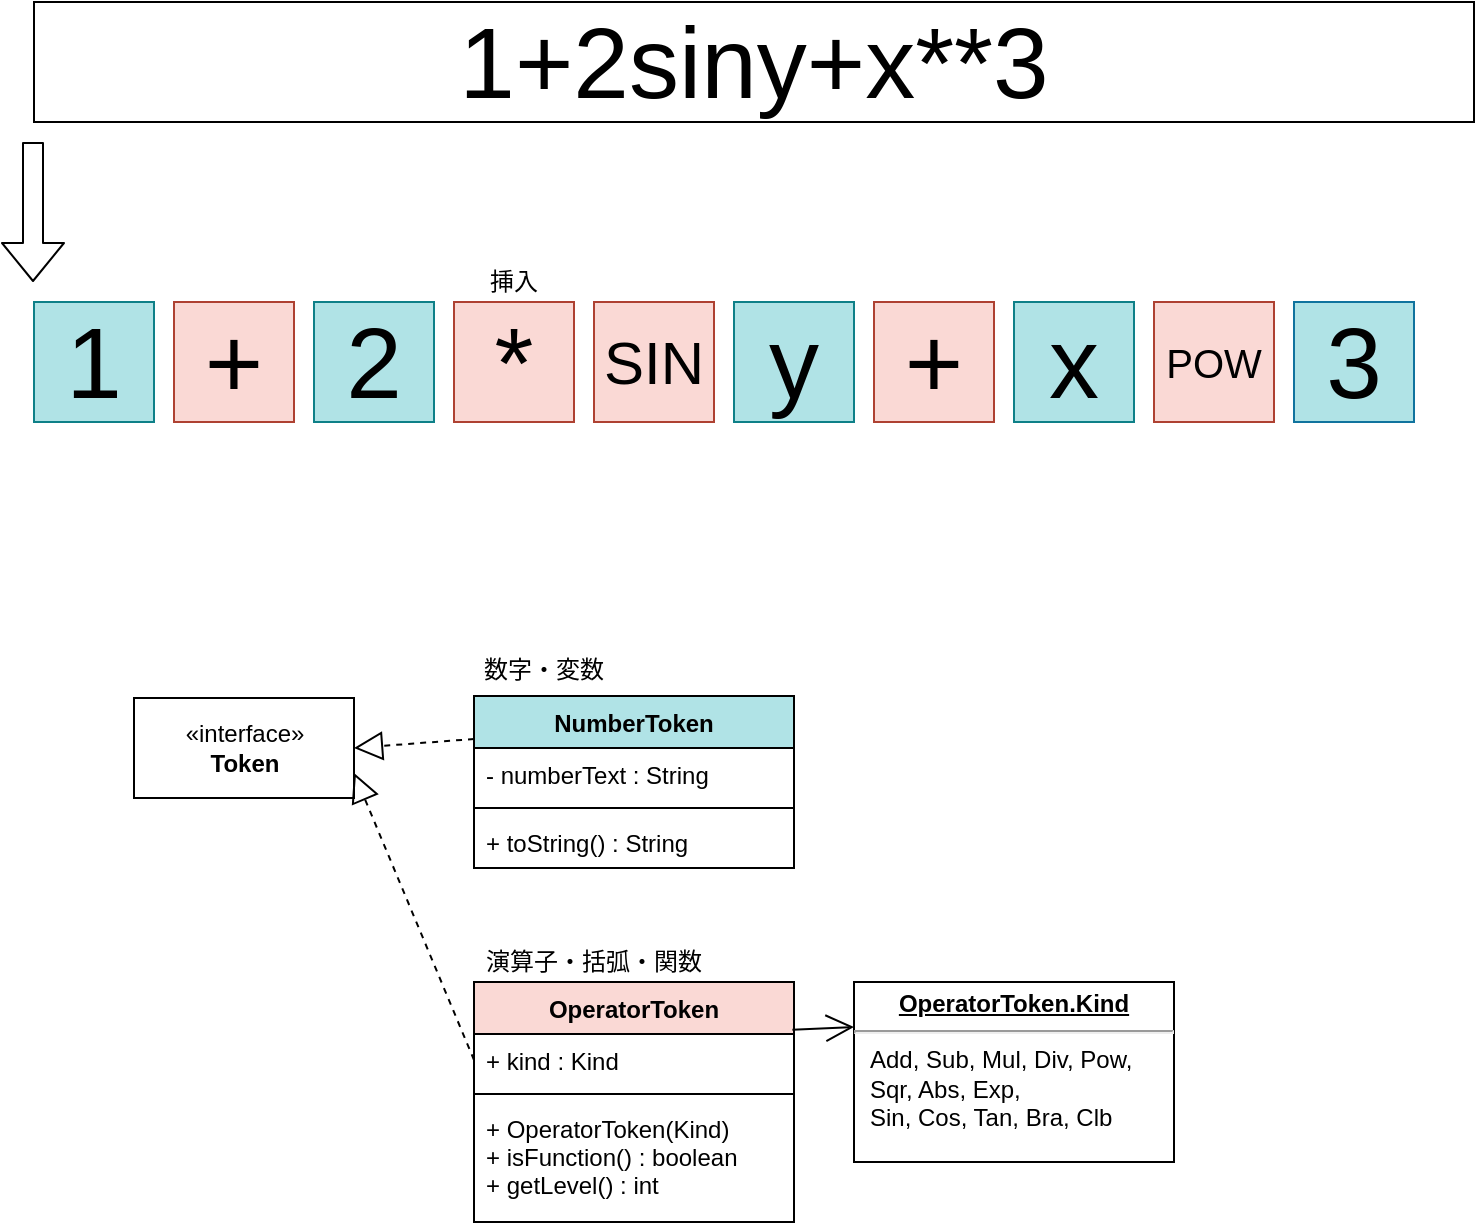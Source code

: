 <mxfile version="11.2.3" type="github" pages="1"><diagram id="g_t2GhETJLNYZbWfsYVX" name="mathtext-&gt;mathtokens"><mxGraphModel dx="1661" dy="721" grid="1" gridSize="10" guides="1" tooltips="1" connect="1" arrows="1" fold="1" page="1" pageScale="1" pageWidth="827" pageHeight="1169" math="0" shadow="0"><root><mxCell id="0"/><mxCell id="1" parent="0"/><mxCell id="qseI18cxXve2ldfXJ2zD-5" value="&lt;font style=&quot;font-size: 50px&quot;&gt;1+2siny+x**3&lt;/font&gt;" style="rounded=0;whiteSpace=wrap;html=1;" vertex="1" parent="1"><mxGeometry x="40" y="20" width="720" height="60" as="geometry"/></mxCell><mxCell id="qseI18cxXve2ldfXJ2zD-6" value="&lt;font style=&quot;font-size: 50px&quot;&gt;1&lt;/font&gt;" style="rounded=0;whiteSpace=wrap;html=1;fillColor=#b0e3e6;strokeColor=#0e8088;" vertex="1" parent="1"><mxGeometry x="40" y="170" width="60" height="60" as="geometry"/></mxCell><mxCell id="qseI18cxXve2ldfXJ2zD-7" value="&lt;span style=&quot;font-size: 50px&quot;&gt;+&lt;/span&gt;" style="rounded=0;whiteSpace=wrap;html=1;fillColor=#fad9d5;strokeColor=#ae4132;" vertex="1" parent="1"><mxGeometry x="110" y="170" width="60" height="60" as="geometry"/></mxCell><mxCell id="qseI18cxXve2ldfXJ2zD-8" value="&lt;span style=&quot;font-size: 50px&quot;&gt;2&lt;/span&gt;" style="rounded=0;whiteSpace=wrap;html=1;fillColor=#b0e3e6;strokeColor=#0e8088;" vertex="1" parent="1"><mxGeometry x="180" y="170" width="60" height="60" as="geometry"/></mxCell><mxCell id="qseI18cxXve2ldfXJ2zD-9" value="&lt;font style=&quot;font-size: 30px&quot;&gt;SIN&lt;/font&gt;" style="rounded=0;whiteSpace=wrap;html=1;fillColor=#fad9d5;strokeColor=#ae4132;" vertex="1" parent="1"><mxGeometry x="320" y="170" width="60" height="60" as="geometry"/></mxCell><mxCell id="qseI18cxXve2ldfXJ2zD-10" value="&lt;span style=&quot;font-size: 50px&quot;&gt;y&lt;/span&gt;" style="rounded=0;whiteSpace=wrap;html=1;fillColor=#b0e3e6;strokeColor=#0e8088;" vertex="1" parent="1"><mxGeometry x="390" y="170" width="60" height="60" as="geometry"/></mxCell><mxCell id="qseI18cxXve2ldfXJ2zD-11" value="&lt;span style=&quot;font-size: 50px&quot;&gt;+&lt;/span&gt;" style="rounded=0;whiteSpace=wrap;html=1;fillColor=#fad9d5;strokeColor=#ae4132;" vertex="1" parent="1"><mxGeometry x="460" y="170" width="60" height="60" as="geometry"/></mxCell><mxCell id="qseI18cxXve2ldfXJ2zD-12" value="&lt;span style=&quot;font-size: 50px&quot;&gt;x&lt;/span&gt;" style="rounded=0;whiteSpace=wrap;html=1;fillColor=#b0e3e6;strokeColor=#0e8088;" vertex="1" parent="1"><mxGeometry x="530" y="170" width="60" height="60" as="geometry"/></mxCell><mxCell id="qseI18cxXve2ldfXJ2zD-15" value="&lt;font style=&quot;font-size: 20px&quot;&gt;POW&lt;/font&gt;" style="rounded=0;whiteSpace=wrap;html=1;fillColor=#fad9d5;strokeColor=#ae4132;" vertex="1" parent="1"><mxGeometry x="600" y="170" width="60" height="60" as="geometry"/></mxCell><mxCell id="qseI18cxXve2ldfXJ2zD-16" value="&lt;span style=&quot;font-size: 50px&quot;&gt;3&lt;/span&gt;" style="rounded=0;whiteSpace=wrap;html=1;fillColor=#B0E3E6;strokeColor=#10739e;" vertex="1" parent="1"><mxGeometry x="670" y="170" width="60" height="60" as="geometry"/></mxCell><mxCell id="qseI18cxXve2ldfXJ2zD-18" value="" style="shape=flexArrow;endArrow=classic;html=1;" edge="1" parent="1"><mxGeometry width="50" height="50" relative="1" as="geometry"><mxPoint x="39.5" y="90" as="sourcePoint"/><mxPoint x="39.5" y="160" as="targetPoint"/></mxGeometry></mxCell><mxCell id="qseI18cxXve2ldfXJ2zD-19" value="&lt;font style=&quot;font-size: 50px&quot;&gt;*&lt;/font&gt;" style="rounded=0;whiteSpace=wrap;html=1;fillColor=#fad9d5;strokeColor=#ae4132;shadow=0;" vertex="1" parent="1"><mxGeometry x="250" y="170" width="60" height="60" as="geometry"/></mxCell><mxCell id="qseI18cxXve2ldfXJ2zD-20" value="«interface»&lt;br&gt;&lt;b&gt;Token&lt;/b&gt;" style="html=1;" vertex="1" parent="1"><mxGeometry x="90" y="368" width="110" height="50" as="geometry"/></mxCell><mxCell id="qseI18cxXve2ldfXJ2zD-21" value="" style="endArrow=block;dashed=1;endFill=0;endSize=12;html=1;entryX=1;entryY=0.5;entryDx=0;entryDy=0;exitX=0;exitY=0.25;exitDx=0;exitDy=0;" edge="1" parent="1" source="qseI18cxXve2ldfXJ2zD-22" target="qseI18cxXve2ldfXJ2zD-20"><mxGeometry width="160" relative="1" as="geometry"><mxPoint x="240" y="385" as="sourcePoint"/><mxPoint x="380" y="410" as="targetPoint"/></mxGeometry></mxCell><mxCell id="qseI18cxXve2ldfXJ2zD-22" value="NumberToken" style="swimlane;fontStyle=1;align=center;verticalAlign=top;childLayout=stackLayout;horizontal=1;startSize=26;horizontalStack=0;resizeParent=1;resizeParentMax=0;resizeLast=0;collapsible=1;marginBottom=0;fillColor=#B0E3E6;" vertex="1" parent="1"><mxGeometry x="260" y="367" width="160" height="86" as="geometry"/></mxCell><mxCell id="qseI18cxXve2ldfXJ2zD-23" value="- numberText : String" style="text;strokeColor=none;fillColor=none;align=left;verticalAlign=top;spacingLeft=4;spacingRight=4;overflow=hidden;rotatable=0;points=[[0,0.5],[1,0.5]];portConstraint=eastwest;" vertex="1" parent="qseI18cxXve2ldfXJ2zD-22"><mxGeometry y="26" width="160" height="26" as="geometry"/></mxCell><mxCell id="qseI18cxXve2ldfXJ2zD-24" value="" style="line;strokeWidth=1;fillColor=none;align=left;verticalAlign=middle;spacingTop=-1;spacingLeft=3;spacingRight=3;rotatable=0;labelPosition=right;points=[];portConstraint=eastwest;" vertex="1" parent="qseI18cxXve2ldfXJ2zD-22"><mxGeometry y="52" width="160" height="8" as="geometry"/></mxCell><mxCell id="qseI18cxXve2ldfXJ2zD-25" value="+ toString() : String" style="text;strokeColor=none;fillColor=none;align=left;verticalAlign=top;spacingLeft=4;spacingRight=4;overflow=hidden;rotatable=0;points=[[0,0.5],[1,0.5]];portConstraint=eastwest;" vertex="1" parent="qseI18cxXve2ldfXJ2zD-22"><mxGeometry y="60" width="160" height="26" as="geometry"/></mxCell><mxCell id="qseI18cxXve2ldfXJ2zD-26" value="OperatorToken" style="swimlane;fontStyle=1;align=center;verticalAlign=top;childLayout=stackLayout;horizontal=1;startSize=26;horizontalStack=0;resizeParent=1;resizeParentMax=0;resizeLast=0;collapsible=1;marginBottom=0;fillColor=#FAD9D5;" vertex="1" parent="1"><mxGeometry x="260" y="510" width="160" height="120" as="geometry"/></mxCell><mxCell id="qseI18cxXve2ldfXJ2zD-27" value="+ kind : Kind" style="text;strokeColor=none;fillColor=none;align=left;verticalAlign=top;spacingLeft=4;spacingRight=4;overflow=hidden;rotatable=0;points=[[0,0.5],[1,0.5]];portConstraint=eastwest;" vertex="1" parent="qseI18cxXve2ldfXJ2zD-26"><mxGeometry y="26" width="160" height="26" as="geometry"/></mxCell><mxCell id="qseI18cxXve2ldfXJ2zD-28" value="" style="line;strokeWidth=1;fillColor=none;align=left;verticalAlign=middle;spacingTop=-1;spacingLeft=3;spacingRight=3;rotatable=0;labelPosition=right;points=[];portConstraint=eastwest;" vertex="1" parent="qseI18cxXve2ldfXJ2zD-26"><mxGeometry y="52" width="160" height="8" as="geometry"/></mxCell><mxCell id="qseI18cxXve2ldfXJ2zD-29" value="+ OperatorToken(Kind)&#10;+ isFunction() : boolean&#10;+ getLevel() : int" style="text;strokeColor=none;fillColor=none;align=left;verticalAlign=top;spacingLeft=4;spacingRight=4;overflow=hidden;rotatable=0;points=[[0,0.5],[1,0.5]];portConstraint=eastwest;" vertex="1" parent="qseI18cxXve2ldfXJ2zD-26"><mxGeometry y="60" width="160" height="60" as="geometry"/></mxCell><mxCell id="qseI18cxXve2ldfXJ2zD-30" value="" style="endArrow=block;dashed=1;endFill=0;endSize=12;html=1;exitX=0;exitY=0.5;exitDx=0;exitDy=0;entryX=1;entryY=0.75;entryDx=0;entryDy=0;" edge="1" parent="1" source="qseI18cxXve2ldfXJ2zD-27" target="qseI18cxXve2ldfXJ2zD-20"><mxGeometry width="160" relative="1" as="geometry"><mxPoint x="180" y="630" as="sourcePoint"/><mxPoint x="340" y="630" as="targetPoint"/></mxGeometry></mxCell><mxCell id="qseI18cxXve2ldfXJ2zD-31" value="&lt;p style=&quot;margin: 0px ; margin-top: 4px ; text-align: center ; text-decoration: underline&quot;&gt;&lt;b&gt;OperatorToken.Kind&lt;/b&gt;&lt;/p&gt;&lt;hr&gt;&lt;p style=&quot;margin: 0px ; margin-left: 8px&quot;&gt;Add, Sub, Mul, Div, Pow,&amp;nbsp;&lt;/p&gt;&lt;p style=&quot;margin: 0px ; margin-left: 8px&quot;&gt;Sqr, Abs, Exp,&amp;nbsp;&lt;/p&gt;&lt;p style=&quot;margin: 0px ; margin-left: 8px&quot;&gt;Sin, Cos, Tan, Bra, Clb&lt;/p&gt;" style="verticalAlign=top;align=left;overflow=fill;fontSize=12;fontFamily=Helvetica;html=1;fillColor=none;" vertex="1" parent="1"><mxGeometry x="450" y="510" width="160" height="90" as="geometry"/></mxCell><mxCell id="qseI18cxXve2ldfXJ2zD-33" value="" style="endArrow=open;endFill=1;endSize=12;html=1;exitX=0.995;exitY=-0.083;exitDx=0;exitDy=0;entryX=0;entryY=0.25;entryDx=0;entryDy=0;exitPerimeter=0;" edge="1" parent="1" source="qseI18cxXve2ldfXJ2zD-27" target="qseI18cxXve2ldfXJ2zD-31"><mxGeometry width="160" relative="1" as="geometry"><mxPoint x="470" y="630" as="sourcePoint"/><mxPoint x="630" y="630" as="targetPoint"/></mxGeometry></mxCell><mxCell id="qseI18cxXve2ldfXJ2zD-34" value="挿入" style="text;html=1;strokeColor=none;fillColor=none;align=center;verticalAlign=middle;whiteSpace=wrap;rounded=0;shadow=0;" vertex="1" parent="1"><mxGeometry x="260" y="150" width="40" height="20" as="geometry"/></mxCell><mxCell id="qseI18cxXve2ldfXJ2zD-36" value="数字・変数" style="text;html=1;strokeColor=none;fillColor=none;align=center;verticalAlign=middle;whiteSpace=wrap;rounded=0;shadow=0;" vertex="1" parent="1"><mxGeometry x="260" y="344" width="70" height="20" as="geometry"/></mxCell><mxCell id="qseI18cxXve2ldfXJ2zD-42" value="演算子・括弧・関数" style="text;html=1;strokeColor=none;fillColor=none;align=center;verticalAlign=middle;whiteSpace=wrap;rounded=0;shadow=0;" vertex="1" parent="1"><mxGeometry x="260" y="490" width="120" height="20" as="geometry"/></mxCell></root></mxGraphModel></diagram></mxfile>